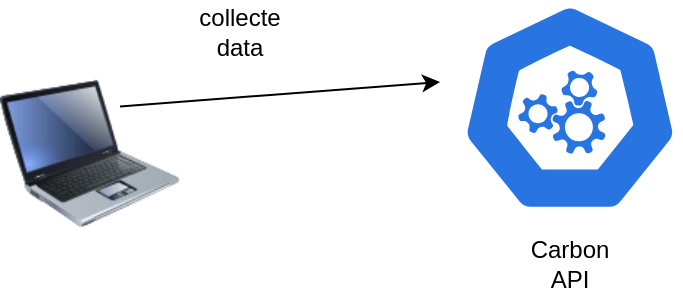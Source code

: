 <mxfile>
    <diagram id="k_rJyPDmH_myzSSaQ31a" name="Page-1">
        <mxGraphModel dx="560" dy="295" grid="1" gridSize="10" guides="1" tooltips="1" connect="1" arrows="1" fold="1" page="1" pageScale="1" pageWidth="827" pageHeight="1169" math="0" shadow="0">
            <root>
                <mxCell id="0"/>
                <mxCell id="1" parent="0"/>
                <mxCell id="4" value="" style="aspect=fixed;sketch=0;html=1;dashed=0;whitespace=wrap;verticalLabelPosition=bottom;verticalAlign=top;fillColor=#2875E2;strokeColor=#ffffff;points=[[0.005,0.63,0],[0.1,0.2,0],[0.9,0.2,0],[0.5,0,0],[0.995,0.63,0],[0.72,0.99,0],[0.5,1,0],[0.28,0.99,0]];shape=mxgraph.kubernetes.icon2;prIcon=api" vertex="1" parent="1">
                    <mxGeometry x="440" y="370" width="110" height="105.6" as="geometry"/>
                </mxCell>
                <mxCell id="5" value="" style="image;html=1;image=img/lib/clip_art/computers/Laptop_128x128.png" vertex="1" parent="1">
                    <mxGeometry x="210" y="405.6" width="90" height="80" as="geometry"/>
                </mxCell>
                <mxCell id="6" style="edgeStyle=none;html=1;entryX=0.364;entryY=0.473;entryDx=0;entryDy=0;entryPerimeter=0;" edge="1" parent="1">
                    <mxGeometry relative="1" as="geometry">
                        <mxPoint x="270" y="422.215" as="sourcePoint"/>
                        <mxPoint x="430.04" y="409.999" as="targetPoint"/>
                    </mxGeometry>
                </mxCell>
                <mxCell id="7" value="Carbon API" style="text;strokeColor=none;align=center;fillColor=none;html=1;verticalAlign=middle;whiteSpace=wrap;rounded=0;" vertex="1" parent="1">
                    <mxGeometry x="465" y="485.6" width="60" height="30" as="geometry"/>
                </mxCell>
                <mxCell id="8" value="collecte data" style="text;strokeColor=none;align=center;fillColor=none;html=1;verticalAlign=middle;whiteSpace=wrap;rounded=0;" vertex="1" parent="1">
                    <mxGeometry x="300" y="370" width="60" height="30" as="geometry"/>
                </mxCell>
            </root>
        </mxGraphModel>
    </diagram>
</mxfile>